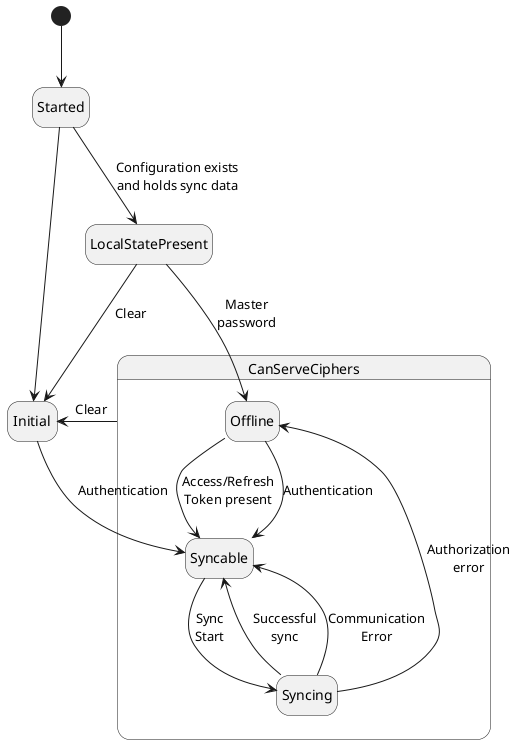 @startuml

hide empty description

state CanServeCiphers {
    state Offline
    state Syncable
    state Syncing
}

[*] --> Started
Started --> LocalStatePresent : Configuration exists\nand holds sync data
LocalStatePresent --> Offline : Master\npassword
LocalStatePresent --> Initial : Clear
Started --> Initial
Initial --> Syncable : Authentication
Offline --> Syncable : Access/Refresh\nToken present
Offline --> Syncable : Authentication
Syncing --> Offline : Authorization\nerror
Syncing --> Syncable : Successful\nsync
Syncing --> Syncable : Communication\nError
Syncable --> Syncing : Sync\nStart
CanServeCiphers -r-> Initial : Clear

@enduml